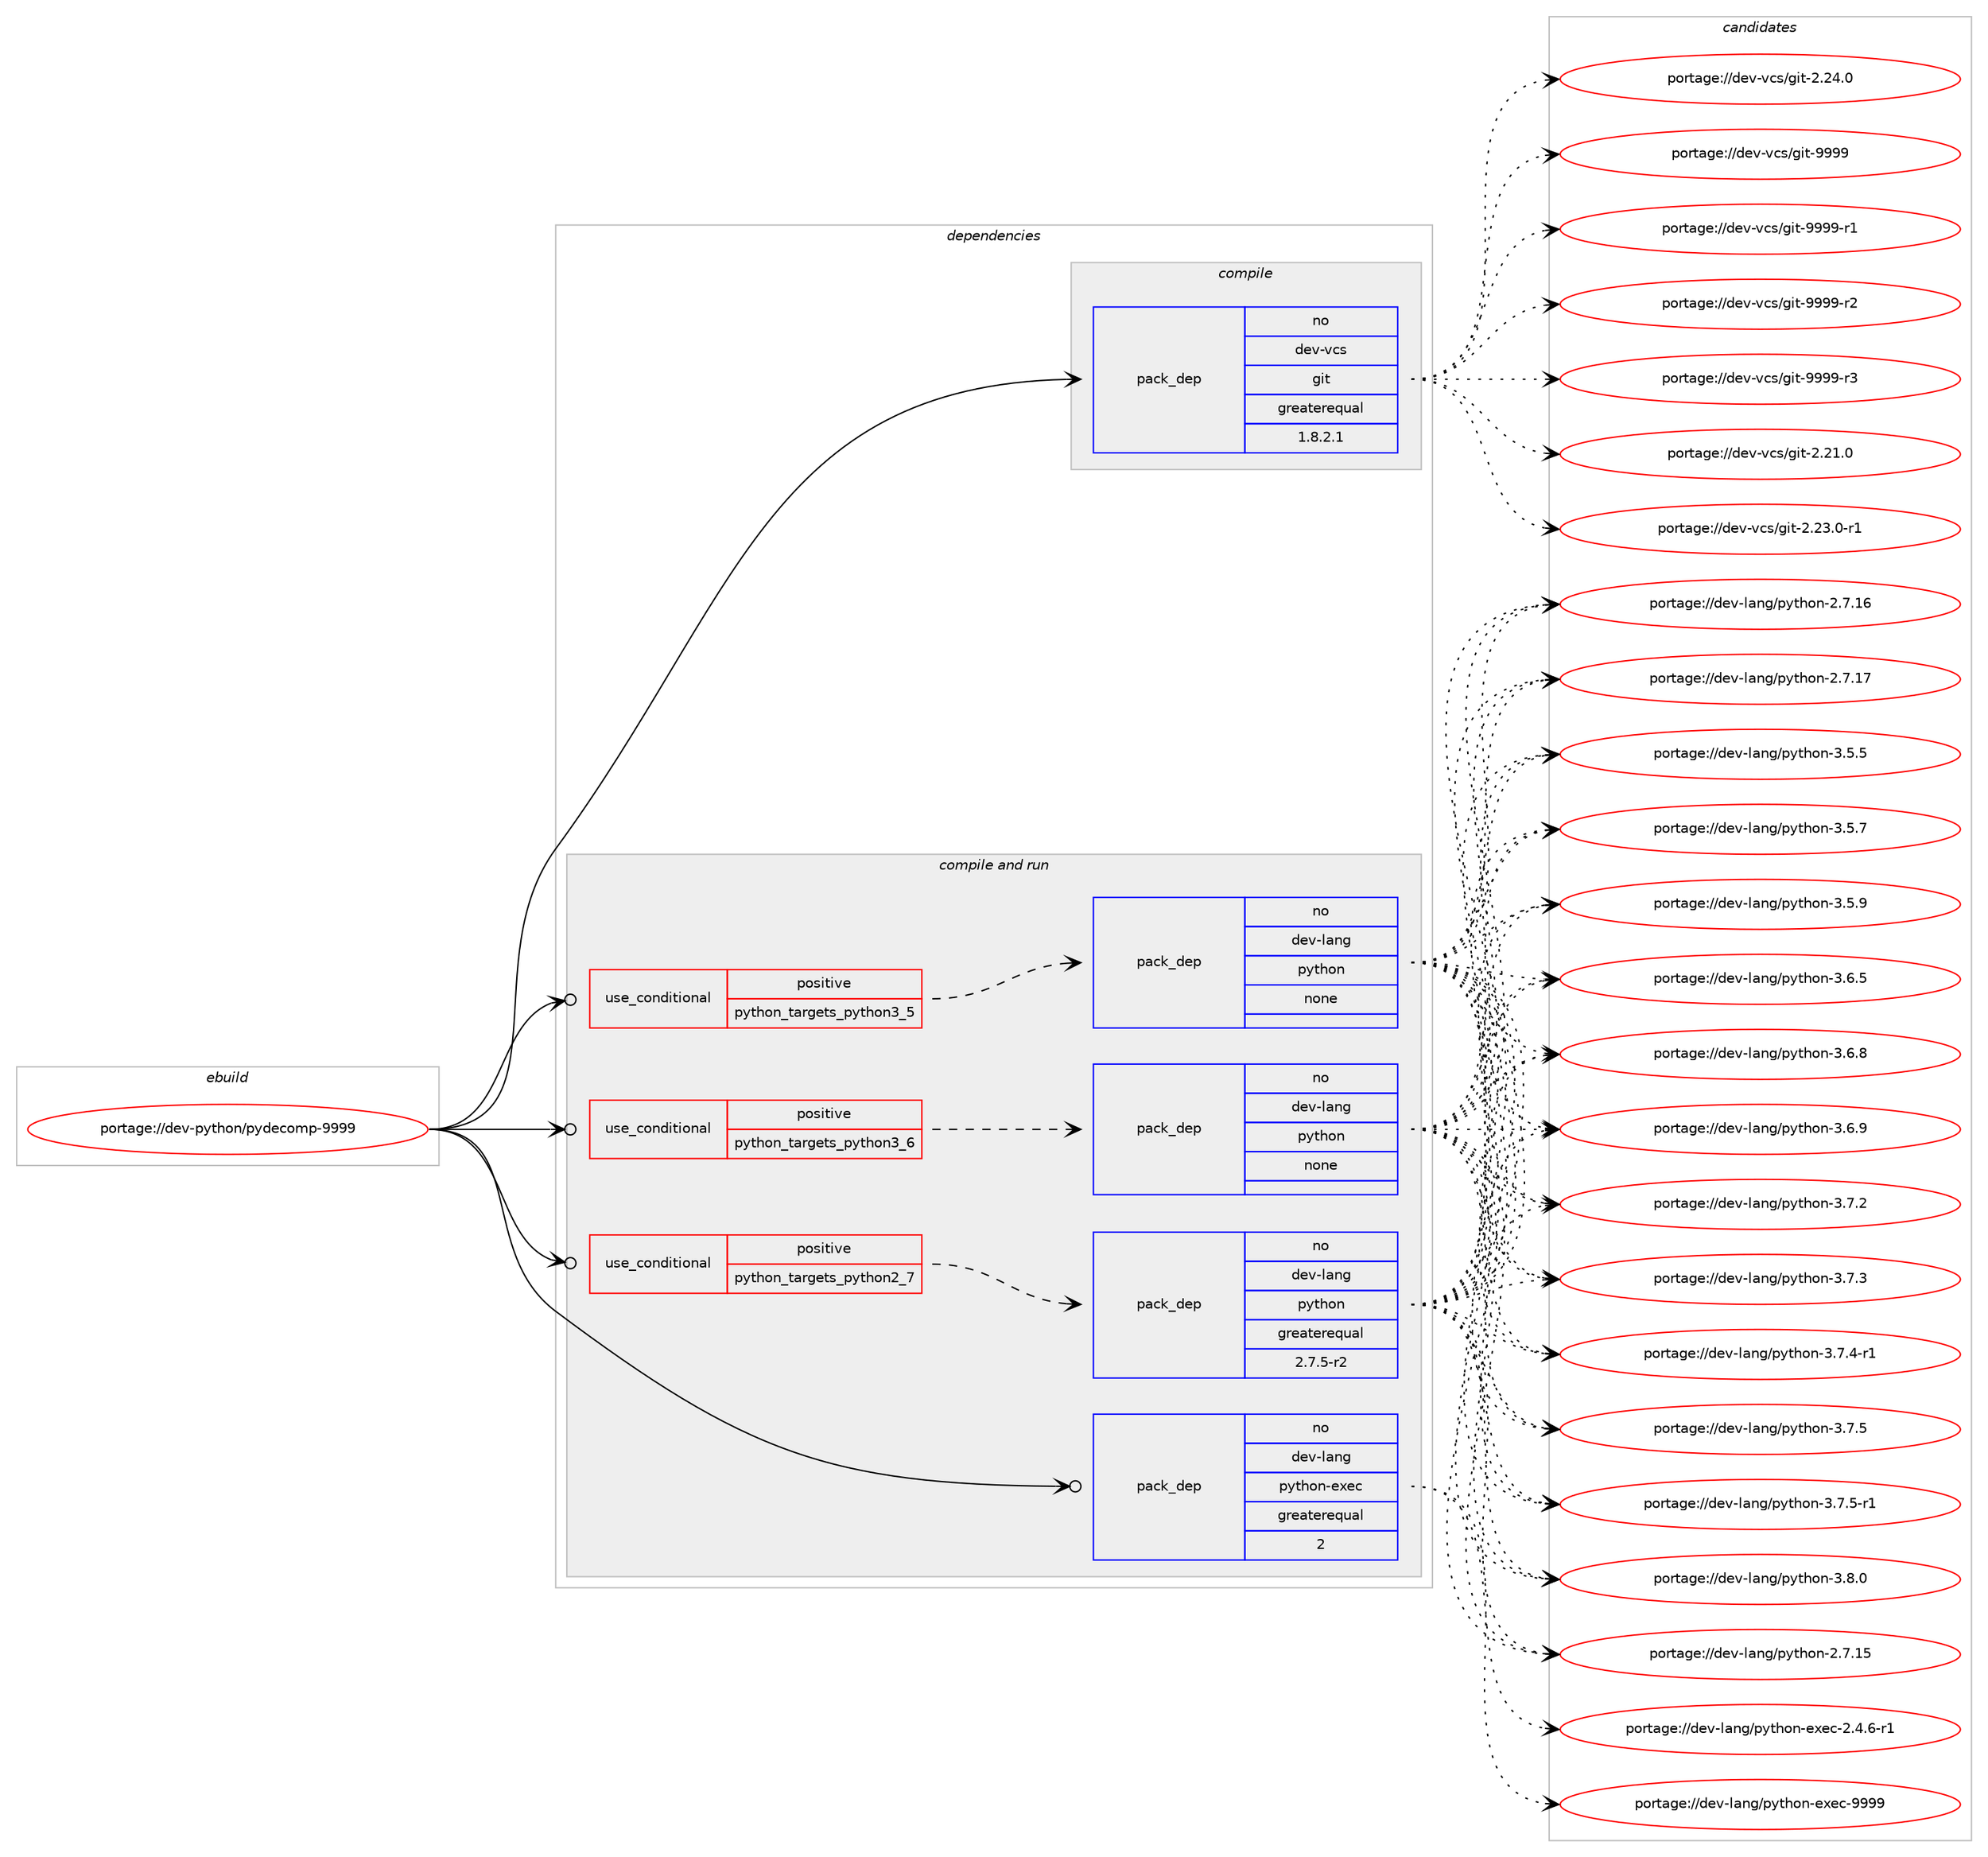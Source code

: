 digraph prolog {

# *************
# Graph options
# *************

newrank=true;
concentrate=true;
compound=true;
graph [rankdir=LR,fontname=Helvetica,fontsize=10,ranksep=1.5];#, ranksep=2.5, nodesep=0.2];
edge  [arrowhead=vee];
node  [fontname=Helvetica,fontsize=10];

# **********
# The ebuild
# **********

subgraph cluster_leftcol {
color=gray;
rank=same;
label=<<i>ebuild</i>>;
id [label="portage://dev-python/pydecomp-9999", color=red, width=4, href="../dev-python/pydecomp-9999.svg"];
}

# ****************
# The dependencies
# ****************

subgraph cluster_midcol {
color=gray;
label=<<i>dependencies</i>>;
subgraph cluster_compile {
fillcolor="#eeeeee";
style=filled;
label=<<i>compile</i>>;
subgraph pack121885 {
dependency160202 [label=<<TABLE BORDER="0" CELLBORDER="1" CELLSPACING="0" CELLPADDING="4" WIDTH="220"><TR><TD ROWSPAN="6" CELLPADDING="30">pack_dep</TD></TR><TR><TD WIDTH="110">no</TD></TR><TR><TD>dev-vcs</TD></TR><TR><TD>git</TD></TR><TR><TD>greaterequal</TD></TR><TR><TD>1.8.2.1</TD></TR></TABLE>>, shape=none, color=blue];
}
id:e -> dependency160202:w [weight=20,style="solid",arrowhead="vee"];
}
subgraph cluster_compileandrun {
fillcolor="#eeeeee";
style=filled;
label=<<i>compile and run</i>>;
subgraph cond34952 {
dependency160203 [label=<<TABLE BORDER="0" CELLBORDER="1" CELLSPACING="0" CELLPADDING="4"><TR><TD ROWSPAN="3" CELLPADDING="10">use_conditional</TD></TR><TR><TD>positive</TD></TR><TR><TD>python_targets_python2_7</TD></TR></TABLE>>, shape=none, color=red];
subgraph pack121886 {
dependency160204 [label=<<TABLE BORDER="0" CELLBORDER="1" CELLSPACING="0" CELLPADDING="4" WIDTH="220"><TR><TD ROWSPAN="6" CELLPADDING="30">pack_dep</TD></TR><TR><TD WIDTH="110">no</TD></TR><TR><TD>dev-lang</TD></TR><TR><TD>python</TD></TR><TR><TD>greaterequal</TD></TR><TR><TD>2.7.5-r2</TD></TR></TABLE>>, shape=none, color=blue];
}
dependency160203:e -> dependency160204:w [weight=20,style="dashed",arrowhead="vee"];
}
id:e -> dependency160203:w [weight=20,style="solid",arrowhead="odotvee"];
subgraph cond34953 {
dependency160205 [label=<<TABLE BORDER="0" CELLBORDER="1" CELLSPACING="0" CELLPADDING="4"><TR><TD ROWSPAN="3" CELLPADDING="10">use_conditional</TD></TR><TR><TD>positive</TD></TR><TR><TD>python_targets_python3_5</TD></TR></TABLE>>, shape=none, color=red];
subgraph pack121887 {
dependency160206 [label=<<TABLE BORDER="0" CELLBORDER="1" CELLSPACING="0" CELLPADDING="4" WIDTH="220"><TR><TD ROWSPAN="6" CELLPADDING="30">pack_dep</TD></TR><TR><TD WIDTH="110">no</TD></TR><TR><TD>dev-lang</TD></TR><TR><TD>python</TD></TR><TR><TD>none</TD></TR><TR><TD></TD></TR></TABLE>>, shape=none, color=blue];
}
dependency160205:e -> dependency160206:w [weight=20,style="dashed",arrowhead="vee"];
}
id:e -> dependency160205:w [weight=20,style="solid",arrowhead="odotvee"];
subgraph cond34954 {
dependency160207 [label=<<TABLE BORDER="0" CELLBORDER="1" CELLSPACING="0" CELLPADDING="4"><TR><TD ROWSPAN="3" CELLPADDING="10">use_conditional</TD></TR><TR><TD>positive</TD></TR><TR><TD>python_targets_python3_6</TD></TR></TABLE>>, shape=none, color=red];
subgraph pack121888 {
dependency160208 [label=<<TABLE BORDER="0" CELLBORDER="1" CELLSPACING="0" CELLPADDING="4" WIDTH="220"><TR><TD ROWSPAN="6" CELLPADDING="30">pack_dep</TD></TR><TR><TD WIDTH="110">no</TD></TR><TR><TD>dev-lang</TD></TR><TR><TD>python</TD></TR><TR><TD>none</TD></TR><TR><TD></TD></TR></TABLE>>, shape=none, color=blue];
}
dependency160207:e -> dependency160208:w [weight=20,style="dashed",arrowhead="vee"];
}
id:e -> dependency160207:w [weight=20,style="solid",arrowhead="odotvee"];
subgraph pack121889 {
dependency160209 [label=<<TABLE BORDER="0" CELLBORDER="1" CELLSPACING="0" CELLPADDING="4" WIDTH="220"><TR><TD ROWSPAN="6" CELLPADDING="30">pack_dep</TD></TR><TR><TD WIDTH="110">no</TD></TR><TR><TD>dev-lang</TD></TR><TR><TD>python-exec</TD></TR><TR><TD>greaterequal</TD></TR><TR><TD>2</TD></TR></TABLE>>, shape=none, color=blue];
}
id:e -> dependency160209:w [weight=20,style="solid",arrowhead="odotvee"];
}
subgraph cluster_run {
fillcolor="#eeeeee";
style=filled;
label=<<i>run</i>>;
}
}

# **************
# The candidates
# **************

subgraph cluster_choices {
rank=same;
color=gray;
label=<<i>candidates</i>>;

subgraph choice121885 {
color=black;
nodesep=1;
choiceportage10010111845118991154710310511645504650494648 [label="portage://dev-vcs/git-2.21.0", color=red, width=4,href="../dev-vcs/git-2.21.0.svg"];
choiceportage100101118451189911547103105116455046505146484511449 [label="portage://dev-vcs/git-2.23.0-r1", color=red, width=4,href="../dev-vcs/git-2.23.0-r1.svg"];
choiceportage10010111845118991154710310511645504650524648 [label="portage://dev-vcs/git-2.24.0", color=red, width=4,href="../dev-vcs/git-2.24.0.svg"];
choiceportage1001011184511899115471031051164557575757 [label="portage://dev-vcs/git-9999", color=red, width=4,href="../dev-vcs/git-9999.svg"];
choiceportage10010111845118991154710310511645575757574511449 [label="portage://dev-vcs/git-9999-r1", color=red, width=4,href="../dev-vcs/git-9999-r1.svg"];
choiceportage10010111845118991154710310511645575757574511450 [label="portage://dev-vcs/git-9999-r2", color=red, width=4,href="../dev-vcs/git-9999-r2.svg"];
choiceportage10010111845118991154710310511645575757574511451 [label="portage://dev-vcs/git-9999-r3", color=red, width=4,href="../dev-vcs/git-9999-r3.svg"];
dependency160202:e -> choiceportage10010111845118991154710310511645504650494648:w [style=dotted,weight="100"];
dependency160202:e -> choiceportage100101118451189911547103105116455046505146484511449:w [style=dotted,weight="100"];
dependency160202:e -> choiceportage10010111845118991154710310511645504650524648:w [style=dotted,weight="100"];
dependency160202:e -> choiceportage1001011184511899115471031051164557575757:w [style=dotted,weight="100"];
dependency160202:e -> choiceportage10010111845118991154710310511645575757574511449:w [style=dotted,weight="100"];
dependency160202:e -> choiceportage10010111845118991154710310511645575757574511450:w [style=dotted,weight="100"];
dependency160202:e -> choiceportage10010111845118991154710310511645575757574511451:w [style=dotted,weight="100"];
}
subgraph choice121886 {
color=black;
nodesep=1;
choiceportage10010111845108971101034711212111610411111045504655464953 [label="portage://dev-lang/python-2.7.15", color=red, width=4,href="../dev-lang/python-2.7.15.svg"];
choiceportage10010111845108971101034711212111610411111045504655464954 [label="portage://dev-lang/python-2.7.16", color=red, width=4,href="../dev-lang/python-2.7.16.svg"];
choiceportage10010111845108971101034711212111610411111045504655464955 [label="portage://dev-lang/python-2.7.17", color=red, width=4,href="../dev-lang/python-2.7.17.svg"];
choiceportage100101118451089711010347112121116104111110455146534653 [label="portage://dev-lang/python-3.5.5", color=red, width=4,href="../dev-lang/python-3.5.5.svg"];
choiceportage100101118451089711010347112121116104111110455146534655 [label="portage://dev-lang/python-3.5.7", color=red, width=4,href="../dev-lang/python-3.5.7.svg"];
choiceportage100101118451089711010347112121116104111110455146534657 [label="portage://dev-lang/python-3.5.9", color=red, width=4,href="../dev-lang/python-3.5.9.svg"];
choiceportage100101118451089711010347112121116104111110455146544653 [label="portage://dev-lang/python-3.6.5", color=red, width=4,href="../dev-lang/python-3.6.5.svg"];
choiceportage100101118451089711010347112121116104111110455146544656 [label="portage://dev-lang/python-3.6.8", color=red, width=4,href="../dev-lang/python-3.6.8.svg"];
choiceportage100101118451089711010347112121116104111110455146544657 [label="portage://dev-lang/python-3.6.9", color=red, width=4,href="../dev-lang/python-3.6.9.svg"];
choiceportage100101118451089711010347112121116104111110455146554650 [label="portage://dev-lang/python-3.7.2", color=red, width=4,href="../dev-lang/python-3.7.2.svg"];
choiceportage100101118451089711010347112121116104111110455146554651 [label="portage://dev-lang/python-3.7.3", color=red, width=4,href="../dev-lang/python-3.7.3.svg"];
choiceportage1001011184510897110103471121211161041111104551465546524511449 [label="portage://dev-lang/python-3.7.4-r1", color=red, width=4,href="../dev-lang/python-3.7.4-r1.svg"];
choiceportage100101118451089711010347112121116104111110455146554653 [label="portage://dev-lang/python-3.7.5", color=red, width=4,href="../dev-lang/python-3.7.5.svg"];
choiceportage1001011184510897110103471121211161041111104551465546534511449 [label="portage://dev-lang/python-3.7.5-r1", color=red, width=4,href="../dev-lang/python-3.7.5-r1.svg"];
choiceportage100101118451089711010347112121116104111110455146564648 [label="portage://dev-lang/python-3.8.0", color=red, width=4,href="../dev-lang/python-3.8.0.svg"];
dependency160204:e -> choiceportage10010111845108971101034711212111610411111045504655464953:w [style=dotted,weight="100"];
dependency160204:e -> choiceportage10010111845108971101034711212111610411111045504655464954:w [style=dotted,weight="100"];
dependency160204:e -> choiceportage10010111845108971101034711212111610411111045504655464955:w [style=dotted,weight="100"];
dependency160204:e -> choiceportage100101118451089711010347112121116104111110455146534653:w [style=dotted,weight="100"];
dependency160204:e -> choiceportage100101118451089711010347112121116104111110455146534655:w [style=dotted,weight="100"];
dependency160204:e -> choiceportage100101118451089711010347112121116104111110455146534657:w [style=dotted,weight="100"];
dependency160204:e -> choiceportage100101118451089711010347112121116104111110455146544653:w [style=dotted,weight="100"];
dependency160204:e -> choiceportage100101118451089711010347112121116104111110455146544656:w [style=dotted,weight="100"];
dependency160204:e -> choiceportage100101118451089711010347112121116104111110455146544657:w [style=dotted,weight="100"];
dependency160204:e -> choiceportage100101118451089711010347112121116104111110455146554650:w [style=dotted,weight="100"];
dependency160204:e -> choiceportage100101118451089711010347112121116104111110455146554651:w [style=dotted,weight="100"];
dependency160204:e -> choiceportage1001011184510897110103471121211161041111104551465546524511449:w [style=dotted,weight="100"];
dependency160204:e -> choiceportage100101118451089711010347112121116104111110455146554653:w [style=dotted,weight="100"];
dependency160204:e -> choiceportage1001011184510897110103471121211161041111104551465546534511449:w [style=dotted,weight="100"];
dependency160204:e -> choiceportage100101118451089711010347112121116104111110455146564648:w [style=dotted,weight="100"];
}
subgraph choice121887 {
color=black;
nodesep=1;
choiceportage10010111845108971101034711212111610411111045504655464953 [label="portage://dev-lang/python-2.7.15", color=red, width=4,href="../dev-lang/python-2.7.15.svg"];
choiceportage10010111845108971101034711212111610411111045504655464954 [label="portage://dev-lang/python-2.7.16", color=red, width=4,href="../dev-lang/python-2.7.16.svg"];
choiceportage10010111845108971101034711212111610411111045504655464955 [label="portage://dev-lang/python-2.7.17", color=red, width=4,href="../dev-lang/python-2.7.17.svg"];
choiceportage100101118451089711010347112121116104111110455146534653 [label="portage://dev-lang/python-3.5.5", color=red, width=4,href="../dev-lang/python-3.5.5.svg"];
choiceportage100101118451089711010347112121116104111110455146534655 [label="portage://dev-lang/python-3.5.7", color=red, width=4,href="../dev-lang/python-3.5.7.svg"];
choiceportage100101118451089711010347112121116104111110455146534657 [label="portage://dev-lang/python-3.5.9", color=red, width=4,href="../dev-lang/python-3.5.9.svg"];
choiceportage100101118451089711010347112121116104111110455146544653 [label="portage://dev-lang/python-3.6.5", color=red, width=4,href="../dev-lang/python-3.6.5.svg"];
choiceportage100101118451089711010347112121116104111110455146544656 [label="portage://dev-lang/python-3.6.8", color=red, width=4,href="../dev-lang/python-3.6.8.svg"];
choiceportage100101118451089711010347112121116104111110455146544657 [label="portage://dev-lang/python-3.6.9", color=red, width=4,href="../dev-lang/python-3.6.9.svg"];
choiceportage100101118451089711010347112121116104111110455146554650 [label="portage://dev-lang/python-3.7.2", color=red, width=4,href="../dev-lang/python-3.7.2.svg"];
choiceportage100101118451089711010347112121116104111110455146554651 [label="portage://dev-lang/python-3.7.3", color=red, width=4,href="../dev-lang/python-3.7.3.svg"];
choiceportage1001011184510897110103471121211161041111104551465546524511449 [label="portage://dev-lang/python-3.7.4-r1", color=red, width=4,href="../dev-lang/python-3.7.4-r1.svg"];
choiceportage100101118451089711010347112121116104111110455146554653 [label="portage://dev-lang/python-3.7.5", color=red, width=4,href="../dev-lang/python-3.7.5.svg"];
choiceportage1001011184510897110103471121211161041111104551465546534511449 [label="portage://dev-lang/python-3.7.5-r1", color=red, width=4,href="../dev-lang/python-3.7.5-r1.svg"];
choiceportage100101118451089711010347112121116104111110455146564648 [label="portage://dev-lang/python-3.8.0", color=red, width=4,href="../dev-lang/python-3.8.0.svg"];
dependency160206:e -> choiceportage10010111845108971101034711212111610411111045504655464953:w [style=dotted,weight="100"];
dependency160206:e -> choiceportage10010111845108971101034711212111610411111045504655464954:w [style=dotted,weight="100"];
dependency160206:e -> choiceportage10010111845108971101034711212111610411111045504655464955:w [style=dotted,weight="100"];
dependency160206:e -> choiceportage100101118451089711010347112121116104111110455146534653:w [style=dotted,weight="100"];
dependency160206:e -> choiceportage100101118451089711010347112121116104111110455146534655:w [style=dotted,weight="100"];
dependency160206:e -> choiceportage100101118451089711010347112121116104111110455146534657:w [style=dotted,weight="100"];
dependency160206:e -> choiceportage100101118451089711010347112121116104111110455146544653:w [style=dotted,weight="100"];
dependency160206:e -> choiceportage100101118451089711010347112121116104111110455146544656:w [style=dotted,weight="100"];
dependency160206:e -> choiceportage100101118451089711010347112121116104111110455146544657:w [style=dotted,weight="100"];
dependency160206:e -> choiceportage100101118451089711010347112121116104111110455146554650:w [style=dotted,weight="100"];
dependency160206:e -> choiceportage100101118451089711010347112121116104111110455146554651:w [style=dotted,weight="100"];
dependency160206:e -> choiceportage1001011184510897110103471121211161041111104551465546524511449:w [style=dotted,weight="100"];
dependency160206:e -> choiceportage100101118451089711010347112121116104111110455146554653:w [style=dotted,weight="100"];
dependency160206:e -> choiceportage1001011184510897110103471121211161041111104551465546534511449:w [style=dotted,weight="100"];
dependency160206:e -> choiceportage100101118451089711010347112121116104111110455146564648:w [style=dotted,weight="100"];
}
subgraph choice121888 {
color=black;
nodesep=1;
choiceportage10010111845108971101034711212111610411111045504655464953 [label="portage://dev-lang/python-2.7.15", color=red, width=4,href="../dev-lang/python-2.7.15.svg"];
choiceportage10010111845108971101034711212111610411111045504655464954 [label="portage://dev-lang/python-2.7.16", color=red, width=4,href="../dev-lang/python-2.7.16.svg"];
choiceportage10010111845108971101034711212111610411111045504655464955 [label="portage://dev-lang/python-2.7.17", color=red, width=4,href="../dev-lang/python-2.7.17.svg"];
choiceportage100101118451089711010347112121116104111110455146534653 [label="portage://dev-lang/python-3.5.5", color=red, width=4,href="../dev-lang/python-3.5.5.svg"];
choiceportage100101118451089711010347112121116104111110455146534655 [label="portage://dev-lang/python-3.5.7", color=red, width=4,href="../dev-lang/python-3.5.7.svg"];
choiceportage100101118451089711010347112121116104111110455146534657 [label="portage://dev-lang/python-3.5.9", color=red, width=4,href="../dev-lang/python-3.5.9.svg"];
choiceportage100101118451089711010347112121116104111110455146544653 [label="portage://dev-lang/python-3.6.5", color=red, width=4,href="../dev-lang/python-3.6.5.svg"];
choiceportage100101118451089711010347112121116104111110455146544656 [label="portage://dev-lang/python-3.6.8", color=red, width=4,href="../dev-lang/python-3.6.8.svg"];
choiceportage100101118451089711010347112121116104111110455146544657 [label="portage://dev-lang/python-3.6.9", color=red, width=4,href="../dev-lang/python-3.6.9.svg"];
choiceportage100101118451089711010347112121116104111110455146554650 [label="portage://dev-lang/python-3.7.2", color=red, width=4,href="../dev-lang/python-3.7.2.svg"];
choiceportage100101118451089711010347112121116104111110455146554651 [label="portage://dev-lang/python-3.7.3", color=red, width=4,href="../dev-lang/python-3.7.3.svg"];
choiceportage1001011184510897110103471121211161041111104551465546524511449 [label="portage://dev-lang/python-3.7.4-r1", color=red, width=4,href="../dev-lang/python-3.7.4-r1.svg"];
choiceportage100101118451089711010347112121116104111110455146554653 [label="portage://dev-lang/python-3.7.5", color=red, width=4,href="../dev-lang/python-3.7.5.svg"];
choiceportage1001011184510897110103471121211161041111104551465546534511449 [label="portage://dev-lang/python-3.7.5-r1", color=red, width=4,href="../dev-lang/python-3.7.5-r1.svg"];
choiceportage100101118451089711010347112121116104111110455146564648 [label="portage://dev-lang/python-3.8.0", color=red, width=4,href="../dev-lang/python-3.8.0.svg"];
dependency160208:e -> choiceportage10010111845108971101034711212111610411111045504655464953:w [style=dotted,weight="100"];
dependency160208:e -> choiceportage10010111845108971101034711212111610411111045504655464954:w [style=dotted,weight="100"];
dependency160208:e -> choiceportage10010111845108971101034711212111610411111045504655464955:w [style=dotted,weight="100"];
dependency160208:e -> choiceportage100101118451089711010347112121116104111110455146534653:w [style=dotted,weight="100"];
dependency160208:e -> choiceportage100101118451089711010347112121116104111110455146534655:w [style=dotted,weight="100"];
dependency160208:e -> choiceportage100101118451089711010347112121116104111110455146534657:w [style=dotted,weight="100"];
dependency160208:e -> choiceportage100101118451089711010347112121116104111110455146544653:w [style=dotted,weight="100"];
dependency160208:e -> choiceportage100101118451089711010347112121116104111110455146544656:w [style=dotted,weight="100"];
dependency160208:e -> choiceportage100101118451089711010347112121116104111110455146544657:w [style=dotted,weight="100"];
dependency160208:e -> choiceportage100101118451089711010347112121116104111110455146554650:w [style=dotted,weight="100"];
dependency160208:e -> choiceportage100101118451089711010347112121116104111110455146554651:w [style=dotted,weight="100"];
dependency160208:e -> choiceportage1001011184510897110103471121211161041111104551465546524511449:w [style=dotted,weight="100"];
dependency160208:e -> choiceportage100101118451089711010347112121116104111110455146554653:w [style=dotted,weight="100"];
dependency160208:e -> choiceportage1001011184510897110103471121211161041111104551465546534511449:w [style=dotted,weight="100"];
dependency160208:e -> choiceportage100101118451089711010347112121116104111110455146564648:w [style=dotted,weight="100"];
}
subgraph choice121889 {
color=black;
nodesep=1;
choiceportage10010111845108971101034711212111610411111045101120101994550465246544511449 [label="portage://dev-lang/python-exec-2.4.6-r1", color=red, width=4,href="../dev-lang/python-exec-2.4.6-r1.svg"];
choiceportage10010111845108971101034711212111610411111045101120101994557575757 [label="portage://dev-lang/python-exec-9999", color=red, width=4,href="../dev-lang/python-exec-9999.svg"];
dependency160209:e -> choiceportage10010111845108971101034711212111610411111045101120101994550465246544511449:w [style=dotted,weight="100"];
dependency160209:e -> choiceportage10010111845108971101034711212111610411111045101120101994557575757:w [style=dotted,weight="100"];
}
}

}
